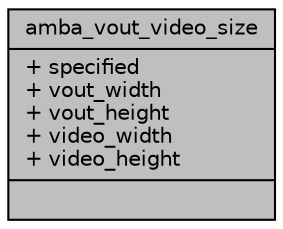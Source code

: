 digraph "amba_vout_video_size"
{
 // INTERACTIVE_SVG=YES
 // LATEX_PDF_SIZE
  bgcolor="transparent";
  edge [fontname="Helvetica",fontsize="10",labelfontname="Helvetica",labelfontsize="10"];
  node [fontname="Helvetica",fontsize="10",shape=record];
  Node1 [label="{amba_vout_video_size\n|+ specified\l+ vout_width\l+ vout_height\l+ video_width\l+ video_height\l|}",height=0.2,width=0.4,color="black", fillcolor="grey75", style="filled", fontcolor="black",tooltip=" "];
}
